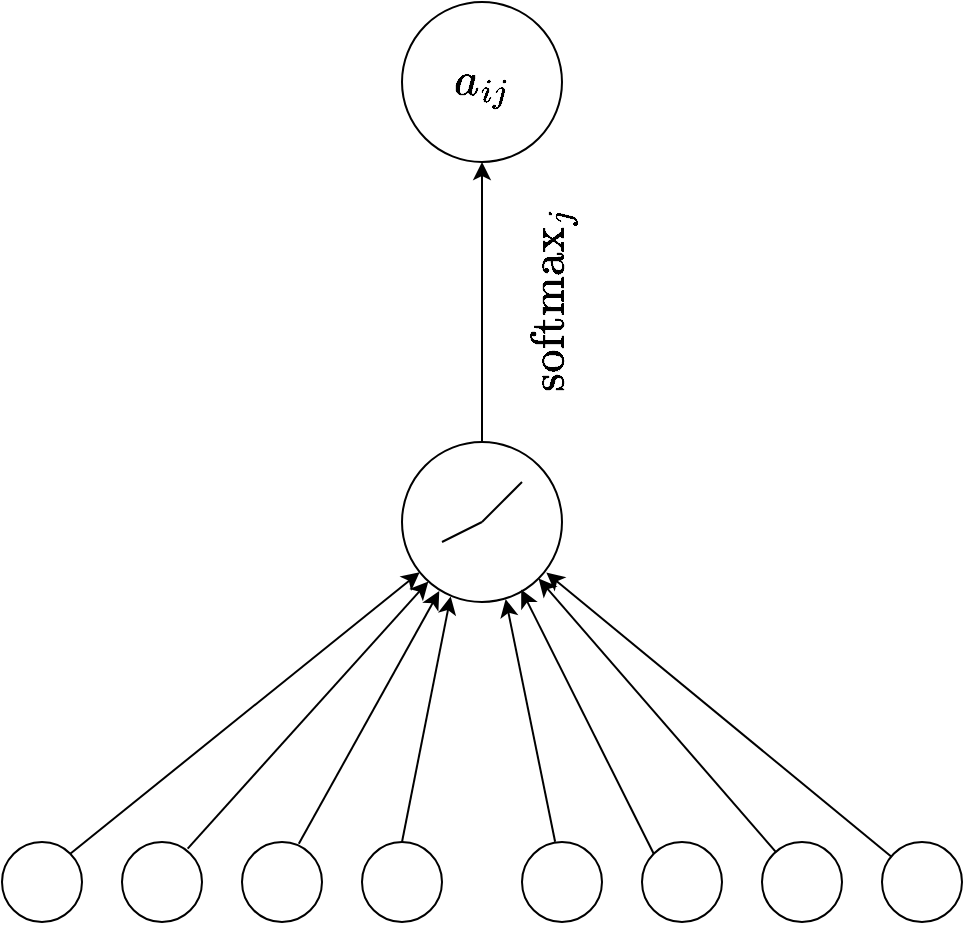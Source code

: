 <mxfile version="24.2.3" type="github">
  <diagram name="第 1 页" id="3eQm39yhv7PsVg65_yTD">
    <mxGraphModel dx="1128" dy="649" grid="1" gridSize="10" guides="1" tooltips="1" connect="1" arrows="1" fold="1" page="1" pageScale="1" pageWidth="827" pageHeight="1169" math="1" shadow="0">
      <root>
        <mxCell id="0" />
        <mxCell id="1" parent="0" />
        <mxCell id="J7W6U943-rn4ABkTfiOb-1" value="&lt;font style=&quot;font-size: 20px;&quot;&gt;$$a_{ij}$$&lt;/font&gt;" style="ellipse;whiteSpace=wrap;html=1;aspect=fixed;" vertex="1" parent="1">
          <mxGeometry x="340" y="420" width="80" height="80" as="geometry" />
        </mxCell>
        <mxCell id="J7W6U943-rn4ABkTfiOb-2" value="" style="ellipse;whiteSpace=wrap;html=1;aspect=fixed;" vertex="1" parent="1">
          <mxGeometry x="340" y="640" width="80" height="80" as="geometry" />
        </mxCell>
        <mxCell id="J7W6U943-rn4ABkTfiOb-5" value="" style="endArrow=classic;html=1;rounded=0;exitX=0.5;exitY=0;exitDx=0;exitDy=0;entryX=0.5;entryY=1;entryDx=0;entryDy=0;" edge="1" parent="1" source="J7W6U943-rn4ABkTfiOb-2" target="J7W6U943-rn4ABkTfiOb-1">
          <mxGeometry width="50" height="50" relative="1" as="geometry">
            <mxPoint x="370" y="560" as="sourcePoint" />
            <mxPoint x="420" y="510" as="targetPoint" />
          </mxGeometry>
        </mxCell>
        <mxCell id="J7W6U943-rn4ABkTfiOb-6" value="&lt;font style=&quot;font-size: 20px;&quot;&gt;$$\text{softmax}_j$$&lt;/font&gt;" style="text;html=1;align=center;verticalAlign=middle;resizable=0;points=[];autosize=1;strokeColor=none;fillColor=none;rotation=-90;" vertex="1" parent="1">
          <mxGeometry x="314" y="550" width="200" height="40" as="geometry" />
        </mxCell>
        <mxCell id="J7W6U943-rn4ABkTfiOb-7" value="" style="endArrow=none;html=1;rounded=0;" edge="1" parent="1">
          <mxGeometry width="50" height="50" relative="1" as="geometry">
            <mxPoint x="360" y="690" as="sourcePoint" />
            <mxPoint x="380" y="680" as="targetPoint" />
          </mxGeometry>
        </mxCell>
        <mxCell id="J7W6U943-rn4ABkTfiOb-8" value="" style="endArrow=none;html=1;rounded=0;" edge="1" parent="1">
          <mxGeometry width="50" height="50" relative="1" as="geometry">
            <mxPoint x="380" y="680" as="sourcePoint" />
            <mxPoint x="400" y="660" as="targetPoint" />
          </mxGeometry>
        </mxCell>
        <mxCell id="J7W6U943-rn4ABkTfiOb-9" value="" style="ellipse;whiteSpace=wrap;html=1;aspect=fixed;" vertex="1" parent="1">
          <mxGeometry x="260" y="840" width="40" height="40" as="geometry" />
        </mxCell>
        <mxCell id="J7W6U943-rn4ABkTfiOb-10" value="" style="ellipse;whiteSpace=wrap;html=1;aspect=fixed;" vertex="1" parent="1">
          <mxGeometry x="320" y="840" width="40" height="40" as="geometry" />
        </mxCell>
        <mxCell id="J7W6U943-rn4ABkTfiOb-11" value="" style="ellipse;whiteSpace=wrap;html=1;aspect=fixed;" vertex="1" parent="1">
          <mxGeometry x="200" y="840" width="40" height="40" as="geometry" />
        </mxCell>
        <mxCell id="J7W6U943-rn4ABkTfiOb-12" value="" style="ellipse;whiteSpace=wrap;html=1;aspect=fixed;" vertex="1" parent="1">
          <mxGeometry x="140" y="840" width="40" height="40" as="geometry" />
        </mxCell>
        <mxCell id="J7W6U943-rn4ABkTfiOb-13" value="" style="endArrow=classic;html=1;rounded=0;exitX=1;exitY=0;exitDx=0;exitDy=0;" edge="1" parent="1" source="J7W6U943-rn4ABkTfiOb-12" target="J7W6U943-rn4ABkTfiOb-2">
          <mxGeometry width="50" height="50" relative="1" as="geometry">
            <mxPoint x="260" y="820" as="sourcePoint" />
            <mxPoint x="310" y="770" as="targetPoint" />
          </mxGeometry>
        </mxCell>
        <mxCell id="J7W6U943-rn4ABkTfiOb-18" value="" style="endArrow=classic;html=1;rounded=0;exitX=0.821;exitY=0.082;exitDx=0;exitDy=0;exitPerimeter=0;" edge="1" parent="1" source="J7W6U943-rn4ABkTfiOb-11" target="J7W6U943-rn4ABkTfiOb-2">
          <mxGeometry width="50" height="50" relative="1" as="geometry">
            <mxPoint x="260" y="820" as="sourcePoint" />
            <mxPoint x="310" y="770" as="targetPoint" />
          </mxGeometry>
        </mxCell>
        <mxCell id="J7W6U943-rn4ABkTfiOb-19" value="" style="endArrow=classic;html=1;rounded=0;exitX=0.71;exitY=0.023;exitDx=0;exitDy=0;exitPerimeter=0;entryX=0.233;entryY=0.932;entryDx=0;entryDy=0;entryPerimeter=0;" edge="1" parent="1" source="J7W6U943-rn4ABkTfiOb-9" target="J7W6U943-rn4ABkTfiOb-2">
          <mxGeometry width="50" height="50" relative="1" as="geometry">
            <mxPoint x="260" y="820" as="sourcePoint" />
            <mxPoint x="310" y="770" as="targetPoint" />
          </mxGeometry>
        </mxCell>
        <mxCell id="J7W6U943-rn4ABkTfiOb-20" value="" style="endArrow=classic;html=1;rounded=0;exitX=0.5;exitY=0;exitDx=0;exitDy=0;entryX=0.304;entryY=0.965;entryDx=0;entryDy=0;entryPerimeter=0;" edge="1" parent="1" source="J7W6U943-rn4ABkTfiOb-10" target="J7W6U943-rn4ABkTfiOb-2">
          <mxGeometry width="50" height="50" relative="1" as="geometry">
            <mxPoint x="270" y="800" as="sourcePoint" />
            <mxPoint x="320" y="750" as="targetPoint" />
          </mxGeometry>
        </mxCell>
        <mxCell id="J7W6U943-rn4ABkTfiOb-21" value="" style="ellipse;whiteSpace=wrap;html=1;aspect=fixed;" vertex="1" parent="1">
          <mxGeometry x="520" y="840" width="40" height="40" as="geometry" />
        </mxCell>
        <mxCell id="J7W6U943-rn4ABkTfiOb-22" value="" style="ellipse;whiteSpace=wrap;html=1;aspect=fixed;" vertex="1" parent="1">
          <mxGeometry x="580" y="840" width="40" height="40" as="geometry" />
        </mxCell>
        <mxCell id="J7W6U943-rn4ABkTfiOb-23" value="" style="ellipse;whiteSpace=wrap;html=1;aspect=fixed;" vertex="1" parent="1">
          <mxGeometry x="460" y="840" width="40" height="40" as="geometry" />
        </mxCell>
        <mxCell id="J7W6U943-rn4ABkTfiOb-24" value="" style="ellipse;whiteSpace=wrap;html=1;aspect=fixed;" vertex="1" parent="1">
          <mxGeometry x="400" y="840" width="40" height="40" as="geometry" />
        </mxCell>
        <mxCell id="J7W6U943-rn4ABkTfiOb-25" value="" style="endArrow=classic;html=1;rounded=0;exitX=0.414;exitY=-0.003;exitDx=0;exitDy=0;entryX=0.648;entryY=0.982;entryDx=0;entryDy=0;entryPerimeter=0;exitPerimeter=0;" edge="1" parent="1" source="J7W6U943-rn4ABkTfiOb-24" target="J7W6U943-rn4ABkTfiOb-2">
          <mxGeometry width="50" height="50" relative="1" as="geometry">
            <mxPoint x="520" y="820" as="sourcePoint" />
            <mxPoint x="609" y="705" as="targetPoint" />
          </mxGeometry>
        </mxCell>
        <mxCell id="J7W6U943-rn4ABkTfiOb-26" value="" style="endArrow=classic;html=1;rounded=0;exitX=0;exitY=0;exitDx=0;exitDy=0;entryX=0.745;entryY=0.922;entryDx=0;entryDy=0;entryPerimeter=0;" edge="1" parent="1" source="J7W6U943-rn4ABkTfiOb-23" target="J7W6U943-rn4ABkTfiOb-2">
          <mxGeometry width="50" height="50" relative="1" as="geometry">
            <mxPoint x="520" y="820" as="sourcePoint" />
            <mxPoint x="613" y="710" as="targetPoint" />
          </mxGeometry>
        </mxCell>
        <mxCell id="J7W6U943-rn4ABkTfiOb-27" value="" style="endArrow=classic;html=1;rounded=0;entryX=1;entryY=1;entryDx=0;entryDy=0;" edge="1" parent="1" source="J7W6U943-rn4ABkTfiOb-21" target="J7W6U943-rn4ABkTfiOb-2">
          <mxGeometry width="50" height="50" relative="1" as="geometry">
            <mxPoint x="520" y="820" as="sourcePoint" />
            <mxPoint x="619" y="715" as="targetPoint" />
          </mxGeometry>
        </mxCell>
        <mxCell id="J7W6U943-rn4ABkTfiOb-28" value="" style="endArrow=classic;html=1;rounded=0;entryX=0.902;entryY=0.816;entryDx=0;entryDy=0;entryPerimeter=0;" edge="1" parent="1" source="J7W6U943-rn4ABkTfiOb-22" target="J7W6U943-rn4ABkTfiOb-2">
          <mxGeometry width="50" height="50" relative="1" as="geometry">
            <mxPoint x="530" y="800" as="sourcePoint" />
            <mxPoint x="624" y="717" as="targetPoint" />
          </mxGeometry>
        </mxCell>
      </root>
    </mxGraphModel>
  </diagram>
</mxfile>
